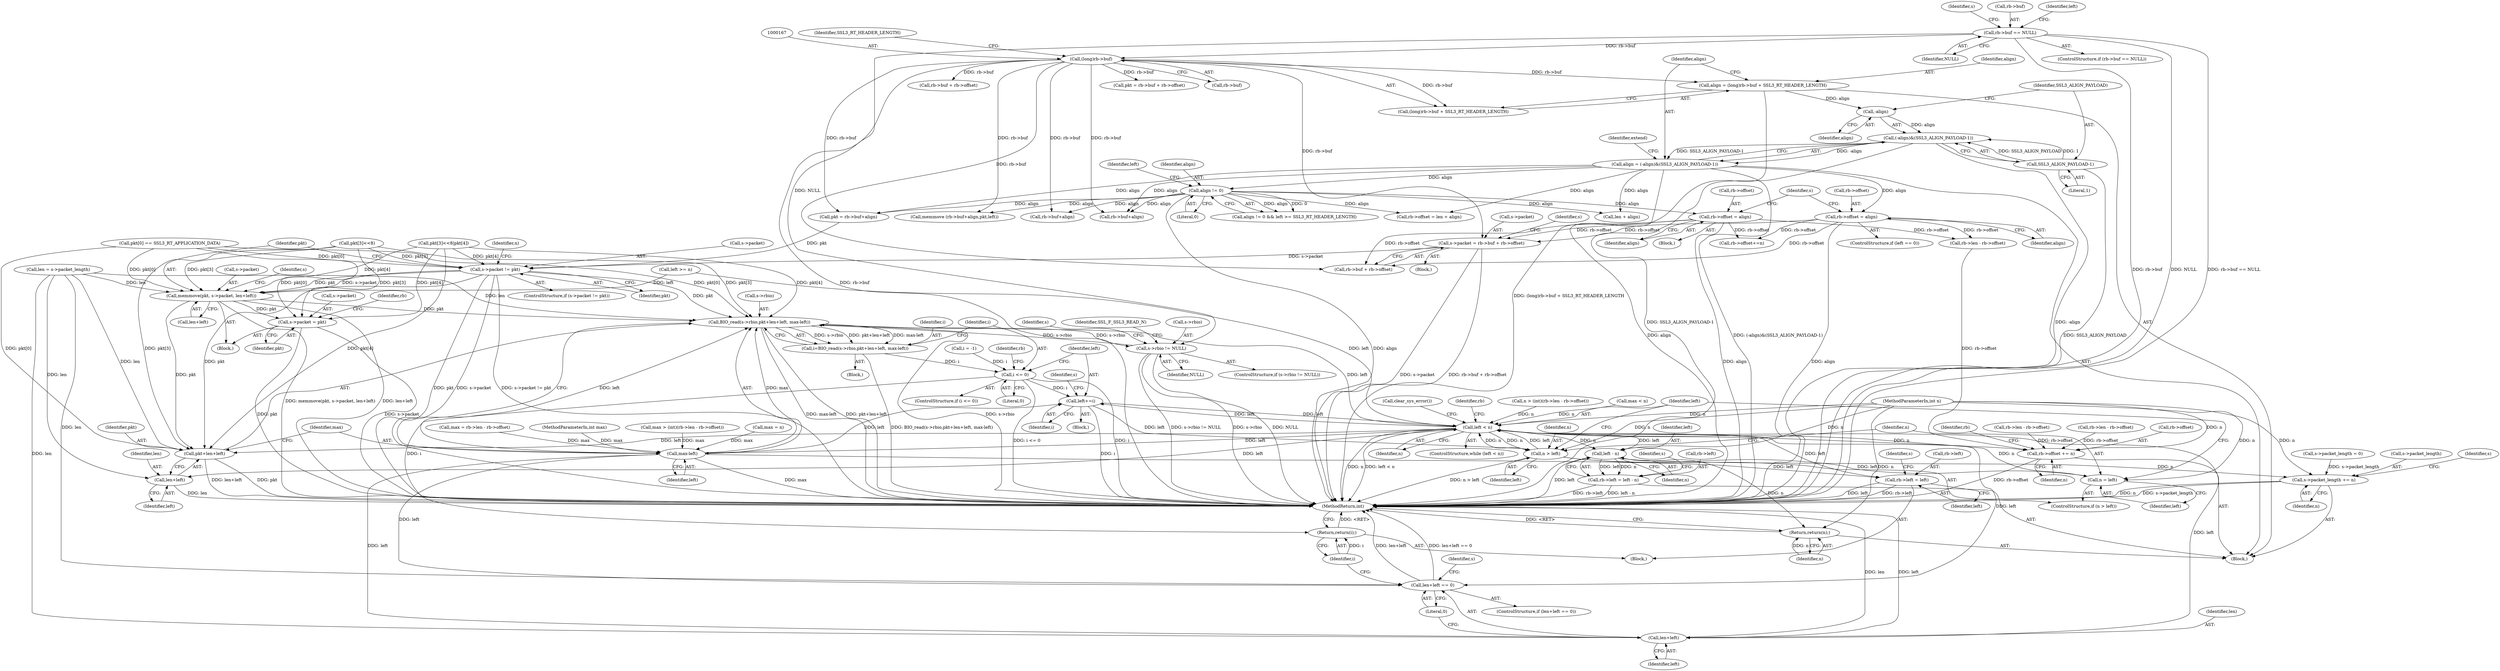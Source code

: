 digraph "0_openssl_feba02f3919495e1b960c33ba849e10e77d0785d_0@pointer" {
"1000244" [label="(Call,s->packet = rb->buf + rb->offset)"];
"1000166" [label="(Call,(long)rb->buf)"];
"1000146" [label="(Call,rb->buf == NULL)"];
"1000239" [label="(Call,rb->offset = align)"];
"1000196" [label="(Call,align != 0)"];
"1000172" [label="(Call,align = (-align)&(SSL3_ALIGN_PAYLOAD-1))"];
"1000174" [label="(Call,(-align)&(SSL3_ALIGN_PAYLOAD-1))"];
"1000175" [label="(Call,-align)"];
"1000163" [label="(Call,align = (long)rb->buf + SSL3_RT_HEADER_LENGTH)"];
"1000177" [label="(Call,SSL3_ALIGN_PAYLOAD-1)"];
"1000188" [label="(Call,rb->offset = align)"];
"1000320" [label="(Call,s->packet != pkt)"];
"1000326" [label="(Call,memmove(pkt, s->packet, len+left))"];
"1000334" [label="(Call,s->packet = pkt)"];
"1000423" [label="(Call,BIO_read(s->rbio,pkt+len+left, max-left))"];
"1000410" [label="(Call,s->rbio != NULL)"];
"1000421" [label="(Call,i=BIO_read(s->rbio,pkt+len+left, max-left))"];
"1000445" [label="(Call,i <= 0)"];
"1000472" [label="(Return,return(i);)"];
"1000474" [label="(Call,left+=i)"];
"1000404" [label="(Call,left < n)"];
"1000427" [label="(Call,pkt+len+left)"];
"1000429" [label="(Call,len+left)"];
"1000432" [label="(Call,max-left)"];
"1000449" [label="(Call,rb->left = left)"];
"1000465" [label="(Call,len+left == 0)"];
"1000466" [label="(Call,len+left)"];
"1000482" [label="(Call,n > left)"];
"1000485" [label="(Call,n = left)"];
"1000488" [label="(Call,rb->offset += n)"];
"1000497" [label="(Call,left - n)"];
"1000493" [label="(Call,rb->left = left - n)"];
"1000500" [label="(Call,s->packet_length += n)"];
"1000510" [label="(Return,return(n);)"];
"1000166" [label="(Call,(long)rb->buf)"];
"1000489" [label="(Call,rb->offset)"];
"1000121" [label="(Block,)"];
"1000321" [label="(Call,s->packet)"];
"1000484" [label="(Identifier,left)"];
"1000203" [label="(Call,pkt = rb->buf + rb->offset)"];
"1000248" [label="(Call,rb->buf + rb->offset)"];
"1000221" [label="(Call,pkt[3]<<8)"];
"1000481" [label="(ControlStructure,if (n > left))"];
"1000500" [label="(Call,s->packet_length += n)"];
"1000343" [label="(Call,len + align)"];
"1000168" [label="(Call,rb->buf)"];
"1000246" [label="(Identifier,s)"];
"1000214" [label="(Call,pkt[0] == SSL3_RT_APPLICATION_DATA)"];
"1000438" [label="(Identifier,SSL_F_SSL3_READ_N)"];
"1000383" [label="(Call,max > (int)(rb->len - rb->offset))"];
"1000450" [label="(Call,rb->left)"];
"1000501" [label="(Call,s->packet_length)"];
"1000189" [label="(Call,rb->offset)"];
"1000192" [label="(Identifier,align)"];
"1000424" [label="(Call,s->rbio)"];
"1000475" [label="(Identifier,left)"];
"1000408" [label="(Call,clear_sys_error())"];
"1000331" [label="(Call,len+left)"];
"1000351" [label="(Call,rb->len - rb->offset)"];
"1000118" [label="(MethodParameterIn,int n)"];
"1000428" [label="(Identifier,pkt)"];
"1000495" [label="(Identifier,rb)"];
"1000326" [label="(Call,memmove(pkt, s->packet, len+left))"];
"1000407" [label="(Block,)"];
"1000195" [label="(Call,align != 0 && left >= SSL3_RT_HEADER_LENGTH)"];
"1000165" [label="(Call,(long)rb->buf + SSL3_RT_HEADER_LENGTH)"];
"1000429" [label="(Call,len+left)"];
"1000510" [label="(Return,return(n);)"];
"1000178" [label="(Identifier,SSL3_ALIGN_PAYLOAD)"];
"1000164" [label="(Identifier,align)"];
"1000415" [label="(Block,)"];
"1000410" [label="(Call,s->rbio != NULL)"];
"1000307" [label="(Call,len = s->packet_length)"];
"1000370" [label="(Call,max = n)"];
"1000414" [label="(Identifier,NULL)"];
"1000320" [label="(Call,s->packet != pkt)"];
"1000284" [label="(Call,left >= n)"];
"1000197" [label="(Identifier,align)"];
"1000482" [label="(Call,n > left)"];
"1000177" [label="(Call,SSL3_ALIGN_PAYLOAD-1)"];
"1000146" [label="(Call,rb->buf == NULL)"];
"1000464" [label="(ControlStructure,if (len+left == 0))"];
"1000446" [label="(Identifier,i)"];
"1000244" [label="(Call,s->packet = rb->buf + rb->offset)"];
"1000220" [label="(Call,pkt[3]<<8|pkt[4])"];
"1000468" [label="(Identifier,left)"];
"1000240" [label="(Call,rb->offset)"];
"1000394" [label="(Call,max = rb->len - rb->offset)"];
"1000171" [label="(Identifier,SSL3_RT_HEADER_LENGTH)"];
"1000451" [label="(Identifier,rb)"];
"1000403" [label="(ControlStructure,while (left < n))"];
"1000172" [label="(Call,align = (-align)&(SSL3_ALIGN_PAYLOAD-1))"];
"1000406" [label="(Identifier,n)"];
"1000504" [label="(Identifier,n)"];
"1000182" [label="(Identifier,extend)"];
"1000348" [label="(Identifier,n)"];
"1000183" [label="(Block,)"];
"1000405" [label="(Identifier,left)"];
"1000200" [label="(Identifier,left)"];
"1000184" [label="(ControlStructure,if (left == 0))"];
"1000433" [label="(Identifier,max)"];
"1000257" [label="(Identifier,s)"];
"1000336" [label="(Identifier,s)"];
"1000205" [label="(Call,rb->buf + rb->offset)"];
"1000473" [label="(Identifier,i)"];
"1000245" [label="(Call,s->packet)"];
"1000431" [label="(Identifier,left)"];
"1000492" [label="(Identifier,n)"];
"1000488" [label="(Call,rb->offset += n)"];
"1000411" [label="(Call,s->rbio)"];
"1000327" [label="(Identifier,pkt)"];
"1000497" [label="(Call,left - n)"];
"1000469" [label="(Literal,0)"];
"1000300" [label="(Call,rb->offset+=n)"];
"1000154" [label="(Identifier,s)"];
"1000239" [label="(Call,rb->offset = align)"];
"1000507" [label="(Identifier,s)"];
"1000335" [label="(Call,s->packet)"];
"1000467" [label="(Identifier,len)"];
"1000324" [label="(Identifier,pkt)"];
"1000490" [label="(Identifier,rb)"];
"1000150" [label="(Identifier,NULL)"];
"1000444" [label="(ControlStructure,if (i <= 0))"];
"1000179" [label="(Literal,1)"];
"1000325" [label="(Block,)"];
"1000449" [label="(Call,rb->left = left)"];
"1000196" [label="(Call,align != 0)"];
"1000243" [label="(Identifier,align)"];
"1000494" [label="(Call,rb->left)"];
"1000404" [label="(Call,left < n)"];
"1000341" [label="(Identifier,rb)"];
"1000119" [label="(MethodParameterIn,int max)"];
"1000422" [label="(Identifier,i)"];
"1000176" [label="(Identifier,align)"];
"1000338" [label="(Identifier,pkt)"];
"1000231" [label="(Call,memmove (rb->buf+align,pkt,left))"];
"1000502" [label="(Identifier,s)"];
"1000174" [label="(Call,(-align)&(SSL3_ALIGN_PAYLOAD-1))"];
"1000487" [label="(Identifier,left)"];
"1000472" [label="(Return,return(i);)"];
"1000476" [label="(Identifier,i)"];
"1000471" [label="(Identifier,s)"];
"1000483" [label="(Identifier,n)"];
"1000312" [label="(Call,pkt = rb->buf+align)"];
"1000147" [label="(Call,rb->buf)"];
"1000188" [label="(Call,rb->offset = align)"];
"1000145" [label="(ControlStructure,if (rb->buf == NULL))"];
"1000493" [label="(Call,rb->left = left - n)"];
"1000440" [label="(Call,i = -1)"];
"1000175" [label="(Call,-align)"];
"1000418" [label="(Identifier,s)"];
"1000453" [label="(Identifier,left)"];
"1000434" [label="(Identifier,left)"];
"1000347" [label="(Call,n > (int)(rb->len - rb->offset))"];
"1000387" [label="(Call,rb->len - rb->offset)"];
"1000474" [label="(Call,left+=i)"];
"1000458" [label="(Identifier,s)"];
"1000448" [label="(Block,)"];
"1000396" [label="(Call,rb->len - rb->offset)"];
"1000163" [label="(Call,align = (long)rb->buf + SSL3_RT_HEADER_LENGTH)"];
"1000173" [label="(Identifier,align)"];
"1000430" [label="(Identifier,len)"];
"1000230" [label="(Block,)"];
"1000232" [label="(Call,rb->buf+align)"];
"1000466" [label="(Call,len+left)"];
"1000432" [label="(Call,max-left)"];
"1000465" [label="(Call,len+left == 0)"];
"1000485" [label="(Call,n = left)"];
"1000486" [label="(Identifier,n)"];
"1000334" [label="(Call,s->packet = pkt)"];
"1000511" [label="(Identifier,n)"];
"1000255" [label="(Call,s->packet_length = 0)"];
"1000159" [label="(Identifier,left)"];
"1000447" [label="(Literal,0)"];
"1000314" [label="(Call,rb->buf+align)"];
"1000479" [label="(Identifier,s)"];
"1000376" [label="(Call,max < n)"];
"1000427" [label="(Call,pkt+len+left)"];
"1000499" [label="(Identifier,n)"];
"1000498" [label="(Identifier,left)"];
"1000423" [label="(Call,BIO_read(s->rbio,pkt+len+left, max-left))"];
"1000339" [label="(Call,rb->offset = len + align)"];
"1000512" [label="(MethodReturn,int)"];
"1000421" [label="(Call,i=BIO_read(s->rbio,pkt+len+left, max-left))"];
"1000328" [label="(Call,s->packet)"];
"1000198" [label="(Literal,0)"];
"1000445" [label="(Call,i <= 0)"];
"1000319" [label="(ControlStructure,if (s->packet != pkt))"];
"1000409" [label="(ControlStructure,if (s->rbio != NULL))"];
"1000244" -> "1000183"  [label="AST: "];
"1000244" -> "1000248"  [label="CFG: "];
"1000245" -> "1000244"  [label="AST: "];
"1000248" -> "1000244"  [label="AST: "];
"1000257" -> "1000244"  [label="CFG: "];
"1000244" -> "1000512"  [label="DDG: rb->buf + rb->offset"];
"1000244" -> "1000512"  [label="DDG: s->packet"];
"1000166" -> "1000244"  [label="DDG: rb->buf"];
"1000239" -> "1000244"  [label="DDG: rb->offset"];
"1000188" -> "1000244"  [label="DDG: rb->offset"];
"1000244" -> "1000320"  [label="DDG: s->packet"];
"1000166" -> "1000165"  [label="AST: "];
"1000166" -> "1000168"  [label="CFG: "];
"1000167" -> "1000166"  [label="AST: "];
"1000168" -> "1000166"  [label="AST: "];
"1000171" -> "1000166"  [label="CFG: "];
"1000166" -> "1000512"  [label="DDG: rb->buf"];
"1000166" -> "1000163"  [label="DDG: rb->buf"];
"1000166" -> "1000165"  [label="DDG: rb->buf"];
"1000146" -> "1000166"  [label="DDG: rb->buf"];
"1000166" -> "1000203"  [label="DDG: rb->buf"];
"1000166" -> "1000205"  [label="DDG: rb->buf"];
"1000166" -> "1000231"  [label="DDG: rb->buf"];
"1000166" -> "1000232"  [label="DDG: rb->buf"];
"1000166" -> "1000248"  [label="DDG: rb->buf"];
"1000166" -> "1000312"  [label="DDG: rb->buf"];
"1000166" -> "1000314"  [label="DDG: rb->buf"];
"1000146" -> "1000145"  [label="AST: "];
"1000146" -> "1000150"  [label="CFG: "];
"1000147" -> "1000146"  [label="AST: "];
"1000150" -> "1000146"  [label="AST: "];
"1000154" -> "1000146"  [label="CFG: "];
"1000159" -> "1000146"  [label="CFG: "];
"1000146" -> "1000512"  [label="DDG: NULL"];
"1000146" -> "1000512"  [label="DDG: rb->buf == NULL"];
"1000146" -> "1000512"  [label="DDG: rb->buf"];
"1000146" -> "1000410"  [label="DDG: NULL"];
"1000239" -> "1000230"  [label="AST: "];
"1000239" -> "1000243"  [label="CFG: "];
"1000240" -> "1000239"  [label="AST: "];
"1000243" -> "1000239"  [label="AST: "];
"1000246" -> "1000239"  [label="CFG: "];
"1000239" -> "1000512"  [label="DDG: align"];
"1000196" -> "1000239"  [label="DDG: align"];
"1000239" -> "1000248"  [label="DDG: rb->offset"];
"1000239" -> "1000300"  [label="DDG: rb->offset"];
"1000239" -> "1000351"  [label="DDG: rb->offset"];
"1000196" -> "1000195"  [label="AST: "];
"1000196" -> "1000198"  [label="CFG: "];
"1000197" -> "1000196"  [label="AST: "];
"1000198" -> "1000196"  [label="AST: "];
"1000200" -> "1000196"  [label="CFG: "];
"1000195" -> "1000196"  [label="CFG: "];
"1000196" -> "1000512"  [label="DDG: align"];
"1000196" -> "1000195"  [label="DDG: align"];
"1000196" -> "1000195"  [label="DDG: 0"];
"1000172" -> "1000196"  [label="DDG: align"];
"1000196" -> "1000231"  [label="DDG: align"];
"1000196" -> "1000232"  [label="DDG: align"];
"1000196" -> "1000312"  [label="DDG: align"];
"1000196" -> "1000314"  [label="DDG: align"];
"1000196" -> "1000339"  [label="DDG: align"];
"1000196" -> "1000343"  [label="DDG: align"];
"1000172" -> "1000121"  [label="AST: "];
"1000172" -> "1000174"  [label="CFG: "];
"1000173" -> "1000172"  [label="AST: "];
"1000174" -> "1000172"  [label="AST: "];
"1000182" -> "1000172"  [label="CFG: "];
"1000172" -> "1000512"  [label="DDG: align"];
"1000172" -> "1000512"  [label="DDG: (-align)&(SSL3_ALIGN_PAYLOAD-1)"];
"1000174" -> "1000172"  [label="DDG: -align"];
"1000174" -> "1000172"  [label="DDG: SSL3_ALIGN_PAYLOAD-1"];
"1000172" -> "1000188"  [label="DDG: align"];
"1000172" -> "1000312"  [label="DDG: align"];
"1000172" -> "1000314"  [label="DDG: align"];
"1000172" -> "1000339"  [label="DDG: align"];
"1000172" -> "1000343"  [label="DDG: align"];
"1000174" -> "1000177"  [label="CFG: "];
"1000175" -> "1000174"  [label="AST: "];
"1000177" -> "1000174"  [label="AST: "];
"1000174" -> "1000512"  [label="DDG: SSL3_ALIGN_PAYLOAD-1"];
"1000174" -> "1000512"  [label="DDG: -align"];
"1000175" -> "1000174"  [label="DDG: align"];
"1000177" -> "1000174"  [label="DDG: SSL3_ALIGN_PAYLOAD"];
"1000177" -> "1000174"  [label="DDG: 1"];
"1000175" -> "1000176"  [label="CFG: "];
"1000176" -> "1000175"  [label="AST: "];
"1000178" -> "1000175"  [label="CFG: "];
"1000163" -> "1000175"  [label="DDG: align"];
"1000163" -> "1000121"  [label="AST: "];
"1000163" -> "1000165"  [label="CFG: "];
"1000164" -> "1000163"  [label="AST: "];
"1000165" -> "1000163"  [label="AST: "];
"1000173" -> "1000163"  [label="CFG: "];
"1000163" -> "1000512"  [label="DDG: (long)rb->buf + SSL3_RT_HEADER_LENGTH"];
"1000177" -> "1000179"  [label="CFG: "];
"1000178" -> "1000177"  [label="AST: "];
"1000179" -> "1000177"  [label="AST: "];
"1000177" -> "1000512"  [label="DDG: SSL3_ALIGN_PAYLOAD"];
"1000188" -> "1000184"  [label="AST: "];
"1000188" -> "1000192"  [label="CFG: "];
"1000189" -> "1000188"  [label="AST: "];
"1000192" -> "1000188"  [label="AST: "];
"1000246" -> "1000188"  [label="CFG: "];
"1000188" -> "1000512"  [label="DDG: align"];
"1000188" -> "1000248"  [label="DDG: rb->offset"];
"1000188" -> "1000300"  [label="DDG: rb->offset"];
"1000188" -> "1000351"  [label="DDG: rb->offset"];
"1000320" -> "1000319"  [label="AST: "];
"1000320" -> "1000324"  [label="CFG: "];
"1000321" -> "1000320"  [label="AST: "];
"1000324" -> "1000320"  [label="AST: "];
"1000327" -> "1000320"  [label="CFG: "];
"1000348" -> "1000320"  [label="CFG: "];
"1000320" -> "1000512"  [label="DDG: pkt"];
"1000320" -> "1000512"  [label="DDG: s->packet"];
"1000320" -> "1000512"  [label="DDG: s->packet != pkt"];
"1000220" -> "1000320"  [label="DDG: pkt[4]"];
"1000312" -> "1000320"  [label="DDG: pkt"];
"1000221" -> "1000320"  [label="DDG: pkt[3]"];
"1000214" -> "1000320"  [label="DDG: pkt[0]"];
"1000320" -> "1000326"  [label="DDG: pkt"];
"1000320" -> "1000326"  [label="DDG: s->packet"];
"1000320" -> "1000423"  [label="DDG: pkt"];
"1000320" -> "1000427"  [label="DDG: pkt"];
"1000326" -> "1000325"  [label="AST: "];
"1000326" -> "1000331"  [label="CFG: "];
"1000327" -> "1000326"  [label="AST: "];
"1000328" -> "1000326"  [label="AST: "];
"1000331" -> "1000326"  [label="AST: "];
"1000336" -> "1000326"  [label="CFG: "];
"1000326" -> "1000512"  [label="DDG: memmove(pkt, s->packet, len+left)"];
"1000326" -> "1000512"  [label="DDG: len+left"];
"1000220" -> "1000326"  [label="DDG: pkt[4]"];
"1000221" -> "1000326"  [label="DDG: pkt[3]"];
"1000214" -> "1000326"  [label="DDG: pkt[0]"];
"1000307" -> "1000326"  [label="DDG: len"];
"1000284" -> "1000326"  [label="DDG: left"];
"1000326" -> "1000334"  [label="DDG: pkt"];
"1000326" -> "1000423"  [label="DDG: pkt"];
"1000326" -> "1000427"  [label="DDG: pkt"];
"1000334" -> "1000325"  [label="AST: "];
"1000334" -> "1000338"  [label="CFG: "];
"1000335" -> "1000334"  [label="AST: "];
"1000338" -> "1000334"  [label="AST: "];
"1000341" -> "1000334"  [label="CFG: "];
"1000334" -> "1000512"  [label="DDG: pkt"];
"1000334" -> "1000512"  [label="DDG: s->packet"];
"1000220" -> "1000334"  [label="DDG: pkt[4]"];
"1000221" -> "1000334"  [label="DDG: pkt[3]"];
"1000214" -> "1000334"  [label="DDG: pkt[0]"];
"1000423" -> "1000421"  [label="AST: "];
"1000423" -> "1000432"  [label="CFG: "];
"1000424" -> "1000423"  [label="AST: "];
"1000427" -> "1000423"  [label="AST: "];
"1000432" -> "1000423"  [label="AST: "];
"1000421" -> "1000423"  [label="CFG: "];
"1000423" -> "1000512"  [label="DDG: pkt+len+left"];
"1000423" -> "1000512"  [label="DDG: s->rbio"];
"1000423" -> "1000512"  [label="DDG: max-left"];
"1000423" -> "1000410"  [label="DDG: s->rbio"];
"1000423" -> "1000421"  [label="DDG: s->rbio"];
"1000423" -> "1000421"  [label="DDG: pkt+len+left"];
"1000423" -> "1000421"  [label="DDG: max-left"];
"1000410" -> "1000423"  [label="DDG: s->rbio"];
"1000220" -> "1000423"  [label="DDG: pkt[4]"];
"1000221" -> "1000423"  [label="DDG: pkt[3]"];
"1000214" -> "1000423"  [label="DDG: pkt[0]"];
"1000307" -> "1000423"  [label="DDG: len"];
"1000404" -> "1000423"  [label="DDG: left"];
"1000432" -> "1000423"  [label="DDG: max"];
"1000432" -> "1000423"  [label="DDG: left"];
"1000410" -> "1000409"  [label="AST: "];
"1000410" -> "1000414"  [label="CFG: "];
"1000411" -> "1000410"  [label="AST: "];
"1000414" -> "1000410"  [label="AST: "];
"1000418" -> "1000410"  [label="CFG: "];
"1000438" -> "1000410"  [label="CFG: "];
"1000410" -> "1000512"  [label="DDG: s->rbio"];
"1000410" -> "1000512"  [label="DDG: NULL"];
"1000410" -> "1000512"  [label="DDG: s->rbio != NULL"];
"1000421" -> "1000415"  [label="AST: "];
"1000422" -> "1000421"  [label="AST: "];
"1000446" -> "1000421"  [label="CFG: "];
"1000421" -> "1000512"  [label="DDG: BIO_read(s->rbio,pkt+len+left, max-left)"];
"1000421" -> "1000445"  [label="DDG: i"];
"1000445" -> "1000444"  [label="AST: "];
"1000445" -> "1000447"  [label="CFG: "];
"1000446" -> "1000445"  [label="AST: "];
"1000447" -> "1000445"  [label="AST: "];
"1000451" -> "1000445"  [label="CFG: "];
"1000475" -> "1000445"  [label="CFG: "];
"1000445" -> "1000512"  [label="DDG: i"];
"1000445" -> "1000512"  [label="DDG: i <= 0"];
"1000440" -> "1000445"  [label="DDG: i"];
"1000445" -> "1000472"  [label="DDG: i"];
"1000445" -> "1000474"  [label="DDG: i"];
"1000472" -> "1000448"  [label="AST: "];
"1000472" -> "1000473"  [label="CFG: "];
"1000473" -> "1000472"  [label="AST: "];
"1000512" -> "1000472"  [label="CFG: "];
"1000472" -> "1000512"  [label="DDG: <RET>"];
"1000473" -> "1000472"  [label="DDG: i"];
"1000474" -> "1000407"  [label="AST: "];
"1000474" -> "1000476"  [label="CFG: "];
"1000475" -> "1000474"  [label="AST: "];
"1000476" -> "1000474"  [label="AST: "];
"1000479" -> "1000474"  [label="CFG: "];
"1000474" -> "1000512"  [label="DDG: i"];
"1000474" -> "1000404"  [label="DDG: left"];
"1000404" -> "1000474"  [label="DDG: left"];
"1000432" -> "1000474"  [label="DDG: left"];
"1000474" -> "1000482"  [label="DDG: left"];
"1000404" -> "1000403"  [label="AST: "];
"1000404" -> "1000406"  [label="CFG: "];
"1000405" -> "1000404"  [label="AST: "];
"1000406" -> "1000404"  [label="AST: "];
"1000408" -> "1000404"  [label="CFG: "];
"1000490" -> "1000404"  [label="CFG: "];
"1000404" -> "1000512"  [label="DDG: left < n"];
"1000404" -> "1000512"  [label="DDG: n"];
"1000284" -> "1000404"  [label="DDG: left"];
"1000482" -> "1000404"  [label="DDG: left"];
"1000482" -> "1000404"  [label="DDG: n"];
"1000485" -> "1000404"  [label="DDG: n"];
"1000376" -> "1000404"  [label="DDG: n"];
"1000118" -> "1000404"  [label="DDG: n"];
"1000347" -> "1000404"  [label="DDG: n"];
"1000404" -> "1000427"  [label="DDG: left"];
"1000404" -> "1000429"  [label="DDG: left"];
"1000404" -> "1000432"  [label="DDG: left"];
"1000404" -> "1000449"  [label="DDG: left"];
"1000404" -> "1000465"  [label="DDG: left"];
"1000404" -> "1000466"  [label="DDG: left"];
"1000404" -> "1000482"  [label="DDG: n"];
"1000404" -> "1000488"  [label="DDG: n"];
"1000404" -> "1000497"  [label="DDG: left"];
"1000404" -> "1000497"  [label="DDG: n"];
"1000427" -> "1000429"  [label="CFG: "];
"1000428" -> "1000427"  [label="AST: "];
"1000429" -> "1000427"  [label="AST: "];
"1000433" -> "1000427"  [label="CFG: "];
"1000427" -> "1000512"  [label="DDG: pkt"];
"1000427" -> "1000512"  [label="DDG: len+left"];
"1000220" -> "1000427"  [label="DDG: pkt[4]"];
"1000221" -> "1000427"  [label="DDG: pkt[3]"];
"1000214" -> "1000427"  [label="DDG: pkt[0]"];
"1000307" -> "1000427"  [label="DDG: len"];
"1000429" -> "1000431"  [label="CFG: "];
"1000430" -> "1000429"  [label="AST: "];
"1000431" -> "1000429"  [label="AST: "];
"1000429" -> "1000512"  [label="DDG: len"];
"1000307" -> "1000429"  [label="DDG: len"];
"1000432" -> "1000434"  [label="CFG: "];
"1000433" -> "1000432"  [label="AST: "];
"1000434" -> "1000432"  [label="AST: "];
"1000432" -> "1000512"  [label="DDG: max"];
"1000383" -> "1000432"  [label="DDG: max"];
"1000370" -> "1000432"  [label="DDG: max"];
"1000394" -> "1000432"  [label="DDG: max"];
"1000119" -> "1000432"  [label="DDG: max"];
"1000432" -> "1000449"  [label="DDG: left"];
"1000432" -> "1000465"  [label="DDG: left"];
"1000432" -> "1000466"  [label="DDG: left"];
"1000449" -> "1000448"  [label="AST: "];
"1000449" -> "1000453"  [label="CFG: "];
"1000450" -> "1000449"  [label="AST: "];
"1000453" -> "1000449"  [label="AST: "];
"1000458" -> "1000449"  [label="CFG: "];
"1000449" -> "1000512"  [label="DDG: rb->left"];
"1000449" -> "1000512"  [label="DDG: left"];
"1000465" -> "1000464"  [label="AST: "];
"1000465" -> "1000469"  [label="CFG: "];
"1000466" -> "1000465"  [label="AST: "];
"1000469" -> "1000465"  [label="AST: "];
"1000471" -> "1000465"  [label="CFG: "];
"1000473" -> "1000465"  [label="CFG: "];
"1000465" -> "1000512"  [label="DDG: len+left == 0"];
"1000465" -> "1000512"  [label="DDG: len+left"];
"1000307" -> "1000465"  [label="DDG: len"];
"1000466" -> "1000468"  [label="CFG: "];
"1000467" -> "1000466"  [label="AST: "];
"1000468" -> "1000466"  [label="AST: "];
"1000469" -> "1000466"  [label="CFG: "];
"1000466" -> "1000512"  [label="DDG: left"];
"1000466" -> "1000512"  [label="DDG: len"];
"1000307" -> "1000466"  [label="DDG: len"];
"1000482" -> "1000481"  [label="AST: "];
"1000482" -> "1000484"  [label="CFG: "];
"1000483" -> "1000482"  [label="AST: "];
"1000484" -> "1000482"  [label="AST: "];
"1000405" -> "1000482"  [label="CFG: "];
"1000486" -> "1000482"  [label="CFG: "];
"1000482" -> "1000512"  [label="DDG: n > left"];
"1000118" -> "1000482"  [label="DDG: n"];
"1000482" -> "1000485"  [label="DDG: left"];
"1000485" -> "1000481"  [label="AST: "];
"1000485" -> "1000487"  [label="CFG: "];
"1000486" -> "1000485"  [label="AST: "];
"1000487" -> "1000485"  [label="AST: "];
"1000405" -> "1000485"  [label="CFG: "];
"1000118" -> "1000485"  [label="DDG: n"];
"1000488" -> "1000121"  [label="AST: "];
"1000488" -> "1000492"  [label="CFG: "];
"1000489" -> "1000488"  [label="AST: "];
"1000492" -> "1000488"  [label="AST: "];
"1000495" -> "1000488"  [label="CFG: "];
"1000488" -> "1000512"  [label="DDG: rb->offset"];
"1000118" -> "1000488"  [label="DDG: n"];
"1000396" -> "1000488"  [label="DDG: rb->offset"];
"1000387" -> "1000488"  [label="DDG: rb->offset"];
"1000351" -> "1000488"  [label="DDG: rb->offset"];
"1000497" -> "1000493"  [label="AST: "];
"1000497" -> "1000499"  [label="CFG: "];
"1000498" -> "1000497"  [label="AST: "];
"1000499" -> "1000497"  [label="AST: "];
"1000493" -> "1000497"  [label="CFG: "];
"1000497" -> "1000512"  [label="DDG: left"];
"1000497" -> "1000493"  [label="DDG: left"];
"1000497" -> "1000493"  [label="DDG: n"];
"1000118" -> "1000497"  [label="DDG: n"];
"1000497" -> "1000500"  [label="DDG: n"];
"1000497" -> "1000510"  [label="DDG: n"];
"1000493" -> "1000121"  [label="AST: "];
"1000494" -> "1000493"  [label="AST: "];
"1000502" -> "1000493"  [label="CFG: "];
"1000493" -> "1000512"  [label="DDG: rb->left"];
"1000493" -> "1000512"  [label="DDG: left - n"];
"1000500" -> "1000121"  [label="AST: "];
"1000500" -> "1000504"  [label="CFG: "];
"1000501" -> "1000500"  [label="AST: "];
"1000504" -> "1000500"  [label="AST: "];
"1000507" -> "1000500"  [label="CFG: "];
"1000500" -> "1000512"  [label="DDG: s->packet_length"];
"1000500" -> "1000512"  [label="DDG: n"];
"1000118" -> "1000500"  [label="DDG: n"];
"1000255" -> "1000500"  [label="DDG: s->packet_length"];
"1000510" -> "1000121"  [label="AST: "];
"1000510" -> "1000511"  [label="CFG: "];
"1000511" -> "1000510"  [label="AST: "];
"1000512" -> "1000510"  [label="CFG: "];
"1000510" -> "1000512"  [label="DDG: <RET>"];
"1000511" -> "1000510"  [label="DDG: n"];
"1000118" -> "1000510"  [label="DDG: n"];
}
